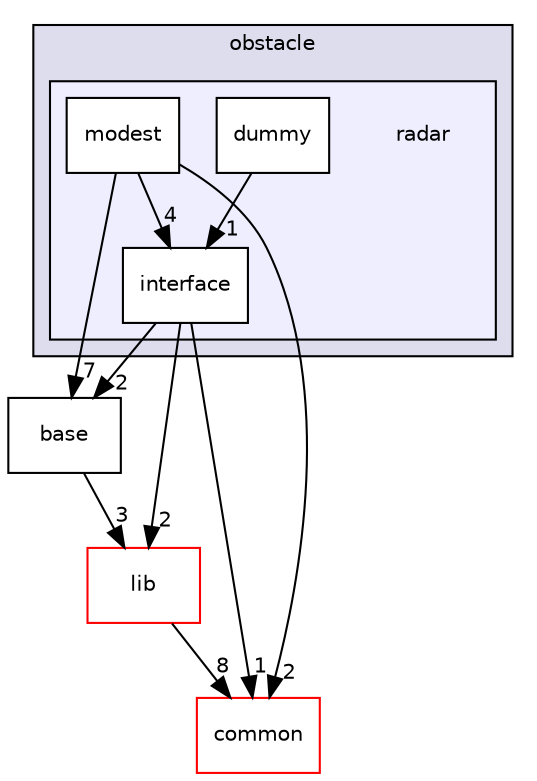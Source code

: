 digraph "modules/perception/obstacle/radar" {
  compound=true
  node [ fontsize="10", fontname="Helvetica"];
  edge [ labelfontsize="10", labelfontname="Helvetica"];
  subgraph clusterdir_6b7f64797b2ff6c457ca9639e8cd0a85 {
    graph [ bgcolor="#ddddee", pencolor="black", label="obstacle" fontname="Helvetica", fontsize="10", URL="dir_6b7f64797b2ff6c457ca9639e8cd0a85.html"]
  subgraph clusterdir_3395c353662ff5643b569ebaceb9d829 {
    graph [ bgcolor="#eeeeff", pencolor="black", label="" URL="dir_3395c353662ff5643b569ebaceb9d829.html"];
    dir_3395c353662ff5643b569ebaceb9d829 [shape=plaintext label="radar"];
    dir_4c5ac5ae443177de7aecb7e358116e80 [shape=box label="dummy" color="black" fillcolor="white" style="filled" URL="dir_4c5ac5ae443177de7aecb7e358116e80.html"];
    dir_52b8ab4dee3e6973d678e6493128313c [shape=box label="interface" color="black" fillcolor="white" style="filled" URL="dir_52b8ab4dee3e6973d678e6493128313c.html"];
    dir_64e1e21a3726adc469a813183b2d1cb8 [shape=box label="modest" color="black" fillcolor="white" style="filled" URL="dir_64e1e21a3726adc469a813183b2d1cb8.html"];
  }
  }
  dir_3220e30e13cded4e45f58b87a1a3558a [shape=box label="base" URL="dir_3220e30e13cded4e45f58b87a1a3558a.html"];
  dir_9a5e51f49964887903df6eed98080585 [shape=box label="common" fillcolor="white" style="filled" color="red" URL="dir_9a5e51f49964887903df6eed98080585.html"];
  dir_4c1a26545ee9c743bf92254028874005 [shape=box label="lib" fillcolor="white" style="filled" color="red" URL="dir_4c1a26545ee9c743bf92254028874005.html"];
  dir_64e1e21a3726adc469a813183b2d1cb8->dir_3220e30e13cded4e45f58b87a1a3558a [headlabel="7", labeldistance=1.5 headhref="dir_000166_000037.html"];
  dir_64e1e21a3726adc469a813183b2d1cb8->dir_9a5e51f49964887903df6eed98080585 [headlabel="2", labeldistance=1.5 headhref="dir_000166_000050.html"];
  dir_64e1e21a3726adc469a813183b2d1cb8->dir_52b8ab4dee3e6973d678e6493128313c [headlabel="4", labeldistance=1.5 headhref="dir_000166_000165.html"];
  dir_3220e30e13cded4e45f58b87a1a3558a->dir_4c1a26545ee9c743bf92254028874005 [headlabel="3", labeldistance=1.5 headhref="dir_000037_000145.html"];
  dir_4c5ac5ae443177de7aecb7e358116e80->dir_52b8ab4dee3e6973d678e6493128313c [headlabel="1", labeldistance=1.5 headhref="dir_000155_000165.html"];
  dir_4c1a26545ee9c743bf92254028874005->dir_9a5e51f49964887903df6eed98080585 [headlabel="8", labeldistance=1.5 headhref="dir_000145_000050.html"];
  dir_52b8ab4dee3e6973d678e6493128313c->dir_3220e30e13cded4e45f58b87a1a3558a [headlabel="2", labeldistance=1.5 headhref="dir_000165_000037.html"];
  dir_52b8ab4dee3e6973d678e6493128313c->dir_9a5e51f49964887903df6eed98080585 [headlabel="1", labeldistance=1.5 headhref="dir_000165_000050.html"];
  dir_52b8ab4dee3e6973d678e6493128313c->dir_4c1a26545ee9c743bf92254028874005 [headlabel="2", labeldistance=1.5 headhref="dir_000165_000145.html"];
}
